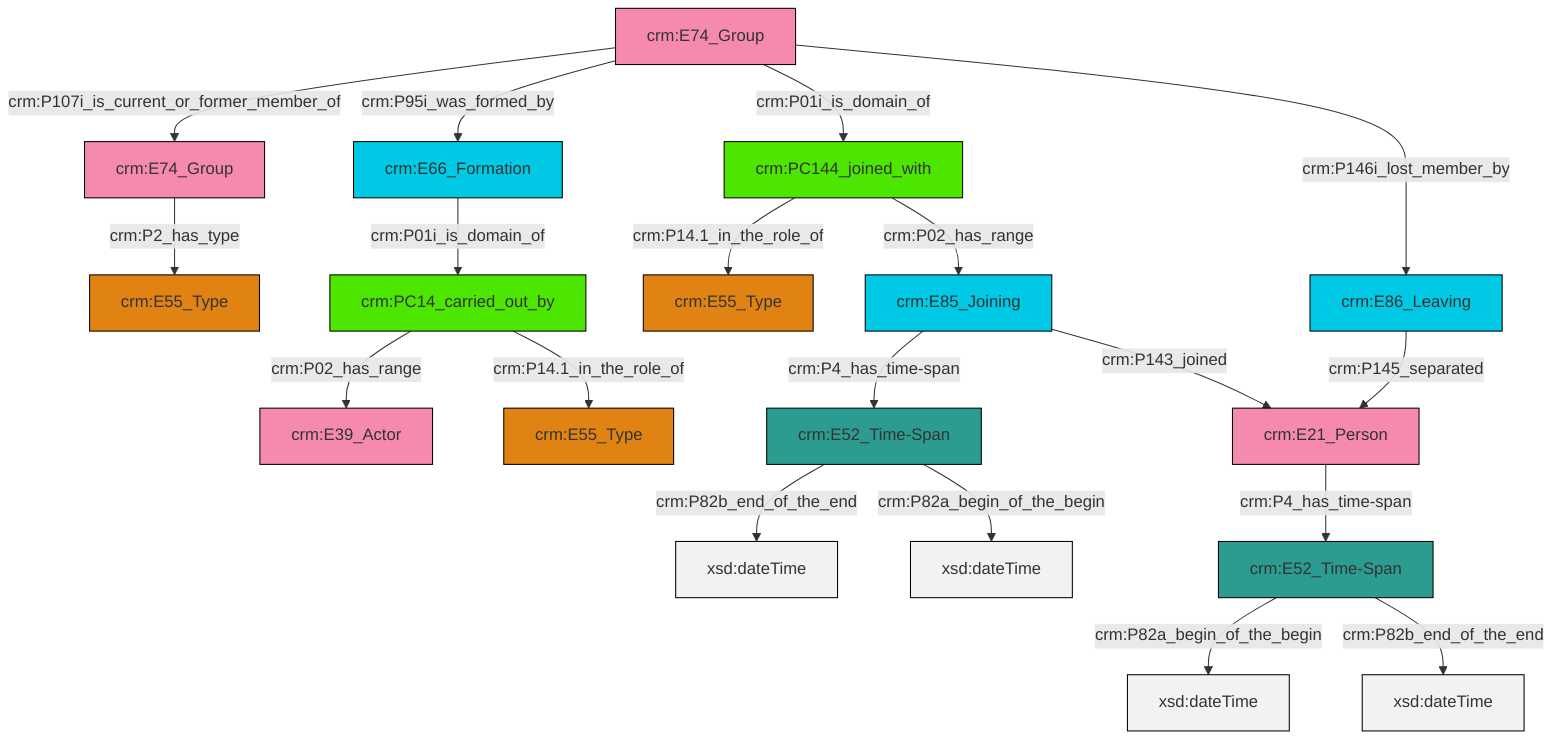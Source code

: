 graph TD
classDef Literal fill:#f2f2f2,stroke:#000000;
classDef CRM_Entity fill:#FFFFFF,stroke:#000000;
classDef Temporal_Entity fill:#00C9E6, stroke:#000000;
classDef Type fill:#E18312, stroke:#000000;
classDef Time-Span fill:#2C9C91, stroke:#000000;
classDef Appellation fill:#FFEB7F, stroke:#000000;
classDef Place fill:#008836, stroke:#000000;
classDef Persistent_Item fill:#B266B2, stroke:#000000;
classDef Conceptual_Object fill:#FFD700, stroke:#000000;
classDef Physical_Thing fill:#D2B48C, stroke:#000000;
classDef Actor fill:#f58aad, stroke:#000000;
classDef PC_Classes fill:#4ce600, stroke:#000000;
classDef Multi fill:#cccccc,stroke:#000000;

0["crm:PC144_joined_with"]:::PC_Classes -->|crm:P14.1_in_the_role_of| 1["crm:E55_Type"]:::Type
2["crm:E86_Leaving"]:::Temporal_Entity -->|crm:P145_separated| 3["crm:E21_Person"]:::Actor
5["crm:E52_Time-Span"]:::Time-Span -->|crm:P82a_begin_of_the_begin| 6[xsd:dateTime]:::Literal
7["crm:E52_Time-Span"]:::Time-Span -->|crm:P82b_end_of_the_end| 8[xsd:dateTime]:::Literal
7["crm:E52_Time-Span"]:::Time-Span -->|crm:P82a_begin_of_the_begin| 11[xsd:dateTime]:::Literal
0["crm:PC144_joined_with"]:::PC_Classes -->|crm:P02_has_range| 12["crm:E85_Joining"]:::Temporal_Entity
13["crm:E74_Group"]:::Actor -->|crm:P107i_is_current_or_former_member_of| 14["crm:E74_Group"]:::Actor
3["crm:E21_Person"]:::Actor -->|crm:P4_has_time-span| 5["crm:E52_Time-Span"]:::Time-Span
14["crm:E74_Group"]:::Actor -->|crm:P2_has_type| 21["crm:E55_Type"]:::Type
24["crm:PC14_carried_out_by"]:::PC_Classes -->|crm:P02_has_range| 18["crm:E39_Actor"]:::Actor
13["crm:E74_Group"]:::Actor -->|crm:P95i_was_formed_by| 25["crm:E66_Formation"]:::Temporal_Entity
13["crm:E74_Group"]:::Actor -->|crm:P01i_is_domain_of| 0["crm:PC144_joined_with"]:::PC_Classes
12["crm:E85_Joining"]:::Temporal_Entity -->|crm:P4_has_time-span| 7["crm:E52_Time-Span"]:::Time-Span
25["crm:E66_Formation"]:::Temporal_Entity -->|crm:P01i_is_domain_of| 24["crm:PC14_carried_out_by"]:::PC_Classes
24["crm:PC14_carried_out_by"]:::PC_Classes -->|crm:P14.1_in_the_role_of| 9["crm:E55_Type"]:::Type
12["crm:E85_Joining"]:::Temporal_Entity -->|crm:P143_joined| 3["crm:E21_Person"]:::Actor
5["crm:E52_Time-Span"]:::Time-Span -->|crm:P82b_end_of_the_end| 33[xsd:dateTime]:::Literal
13["crm:E74_Group"]:::Actor -->|crm:P146i_lost_member_by| 2["crm:E86_Leaving"]:::Temporal_Entity